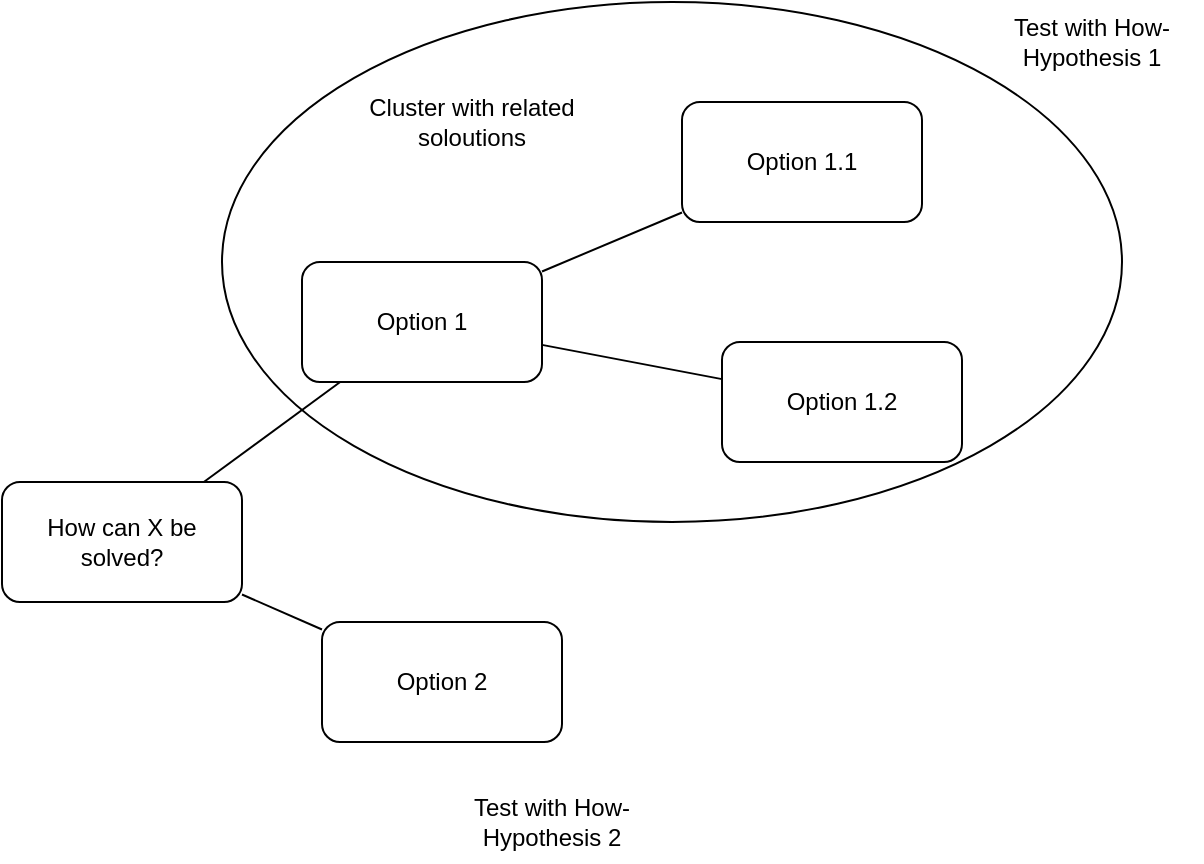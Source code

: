 <mxfile version="19.0.3" type="device"><diagram id="Kn9Pneu-5RGOLcnoR9B7" name="Page-1"><mxGraphModel dx="1291" dy="828" grid="1" gridSize="10" guides="1" tooltips="1" connect="1" arrows="1" fold="1" page="1" pageScale="1" pageWidth="1169" pageHeight="827" math="0" shadow="0"><root><mxCell id="0"/><mxCell id="1" parent="0"/><mxCell id="BWijuu0RDfem6awV7XrQ-5" value="" style="ellipse;whiteSpace=wrap;html=1;" vertex="1" parent="1"><mxGeometry x="140" y="130" width="450" height="260" as="geometry"/></mxCell><mxCell id="9N7sUS9FeebZH6aUrQuB-3" value="Option 1.1" style="rounded=1;whiteSpace=wrap;html=1;" parent="1" vertex="1"><mxGeometry x="370" y="180" width="120" height="60" as="geometry"/></mxCell><mxCell id="9N7sUS9FeebZH6aUrQuB-4" value="Option 1.2" style="rounded=1;whiteSpace=wrap;html=1;" parent="1" vertex="1"><mxGeometry x="390" y="300" width="120" height="60" as="geometry"/></mxCell><mxCell id="9N7sUS9FeebZH6aUrQuB-5" value="Option 2" style="rounded=1;whiteSpace=wrap;html=1;" parent="1" vertex="1"><mxGeometry x="190" y="440" width="120" height="60" as="geometry"/></mxCell><mxCell id="9N7sUS9FeebZH6aUrQuB-6" value="How can X be solved?" style="rounded=1;whiteSpace=wrap;html=1;" parent="1" vertex="1"><mxGeometry x="30" y="370" width="120" height="60" as="geometry"/></mxCell><mxCell id="9N7sUS9FeebZH6aUrQuB-7" value="Option 1" style="rounded=1;whiteSpace=wrap;html=1;" parent="1" vertex="1"><mxGeometry x="180" y="260" width="120" height="60" as="geometry"/></mxCell><mxCell id="BWijuu0RDfem6awV7XrQ-1" value="" style="endArrow=none;html=1;rounded=0;" edge="1" parent="1" source="9N7sUS9FeebZH6aUrQuB-7" target="9N7sUS9FeebZH6aUrQuB-3"><mxGeometry width="50" height="50" relative="1" as="geometry"><mxPoint x="560" y="440" as="sourcePoint"/><mxPoint x="610" y="390" as="targetPoint"/></mxGeometry></mxCell><mxCell id="BWijuu0RDfem6awV7XrQ-2" value="" style="endArrow=none;html=1;rounded=0;" edge="1" parent="1" source="9N7sUS9FeebZH6aUrQuB-7" target="9N7sUS9FeebZH6aUrQuB-4"><mxGeometry width="50" height="50" relative="1" as="geometry"><mxPoint x="310" y="274.737" as="sourcePoint"/><mxPoint x="380" y="245.263" as="targetPoint"/></mxGeometry></mxCell><mxCell id="BWijuu0RDfem6awV7XrQ-3" value="" style="endArrow=none;html=1;rounded=0;" edge="1" parent="1" source="9N7sUS9FeebZH6aUrQuB-6" target="9N7sUS9FeebZH6aUrQuB-5"><mxGeometry width="50" height="50" relative="1" as="geometry"><mxPoint x="310" y="311.429" as="sourcePoint"/><mxPoint x="400" y="328.571" as="targetPoint"/></mxGeometry></mxCell><mxCell id="BWijuu0RDfem6awV7XrQ-4" value="" style="endArrow=none;html=1;rounded=0;" edge="1" parent="1" source="9N7sUS9FeebZH6aUrQuB-6" target="9N7sUS9FeebZH6aUrQuB-7"><mxGeometry width="50" height="50" relative="1" as="geometry"><mxPoint x="160" y="436.25" as="sourcePoint"/><mxPoint x="200" y="453.75" as="targetPoint"/></mxGeometry></mxCell><mxCell id="BWijuu0RDfem6awV7XrQ-6" value="Cluster with related soloutions" style="text;html=1;strokeColor=none;fillColor=none;align=center;verticalAlign=middle;whiteSpace=wrap;rounded=0;" vertex="1" parent="1"><mxGeometry x="210" y="170" width="110" height="40" as="geometry"/></mxCell><mxCell id="BWijuu0RDfem6awV7XrQ-7" value="Test with How-Hypothesis 1" style="text;html=1;strokeColor=none;fillColor=none;align=center;verticalAlign=middle;whiteSpace=wrap;rounded=0;" vertex="1" parent="1"><mxGeometry x="520" y="130" width="110" height="40" as="geometry"/></mxCell><mxCell id="BWijuu0RDfem6awV7XrQ-10" value="Test with How-Hypothesis 2" style="text;html=1;strokeColor=none;fillColor=none;align=center;verticalAlign=middle;whiteSpace=wrap;rounded=0;" vertex="1" parent="1"><mxGeometry x="250" y="520" width="110" height="40" as="geometry"/></mxCell></root></mxGraphModel></diagram></mxfile>